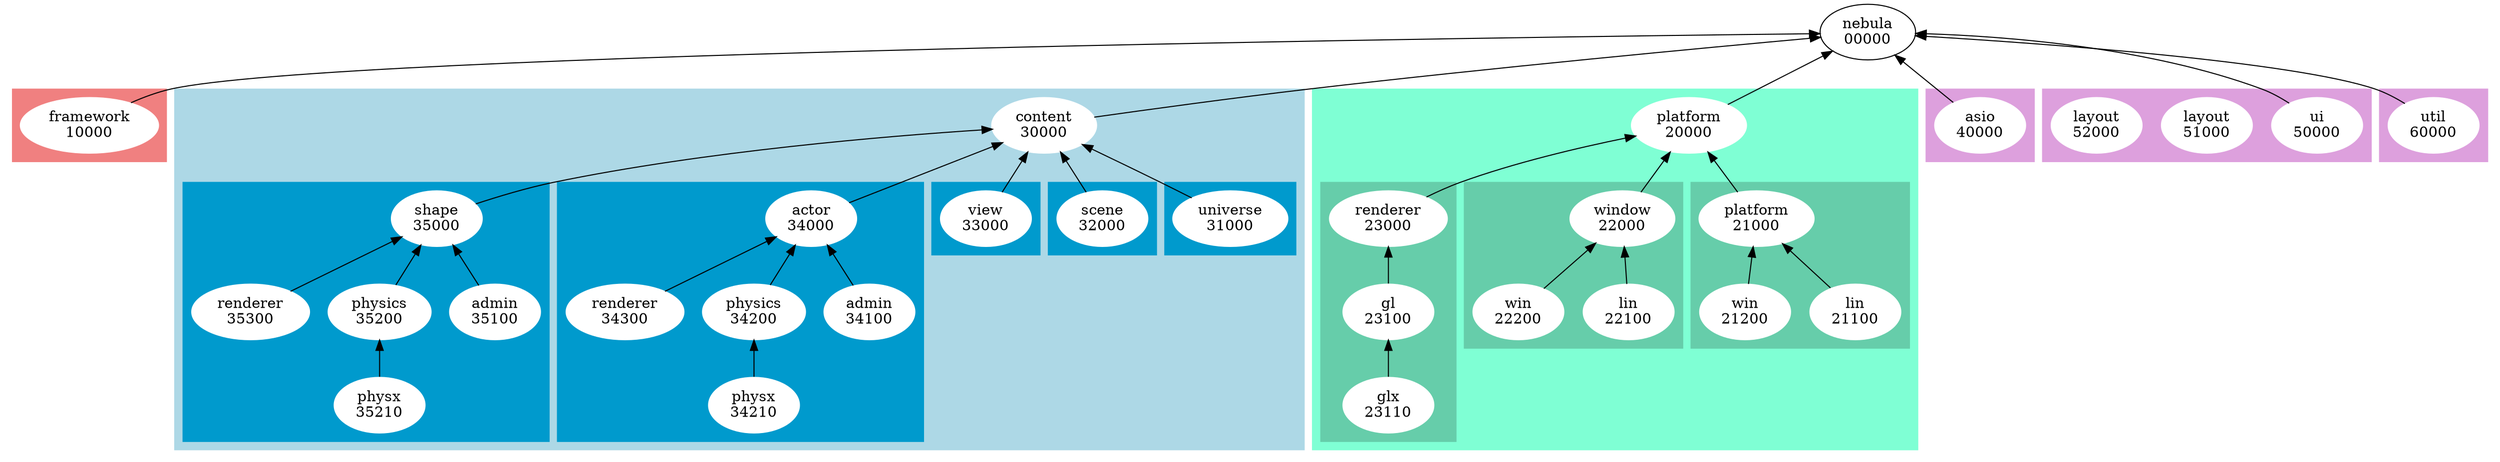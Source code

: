 digraph G
{
	rankdir="BT";
	
	nebula [label="nebula\n00000"];

	subgraph cluster__framework
	{
		node [style=filled]; 
		node [color=white];

		style = filled;
		color = lightcoral;
		
		framework [label="framework\n10000"]
	}
	
	framework->nebula;

	subgraph cluster__content
	{
		node [style=filled]; 
		node [color=white];
		
		style = filled;
		color = lightblue;
		
		content [label="content\n30000"];
		
		subgraph cluster__universe
		{
			style = filled;
			color = deepskyblue3;

			universe [label = "universe\n31000"];
		}
		subgraph cluster__scene
		{
			style = filled;
			color = deepskyblue3;

			scene [label = "scene\n32000"];
		}
		subgraph cluster__view
		{
			style = filled;
			color = deepskyblue3;
			
			view [label = "view\n33000"];
		}
		subgraph cluster__actor
		{
			style = filled;
			color = deepskyblue3;
			
			actor [label = "actor\n34000"];
			actor_admin [label = "admin\n34100"];
			actor_physics [label = "physics\n34200"];
			actor_physics_physx [label = "physx\n34210"];
			actor_renderer [label = "renderer\n34300"];
		}
		subgraph cluster__shape
		{
			style = filled;
			color = deepskyblue3;
			
			shpe [label = "shape\n35000"];
			shpe_admin [label = "admin\n35100"];
			shpe_physics [label = "physics\n35200"];
			shpe_physics_physx [label = "physx\n35210"];
			shpe_renderer [label = "renderer\n35300"];
		}
		
		universe -> content;
		scene -> content;
		view -> content;
		actor -> content;
		actor_admin -> actor;
		actor_physics -> actor;
		actor_physics_physx -> actor_physics;
		actor_renderer->actor;
		
		shpe->content;
		shpe_admin->shpe;
		shpe_physics->shpe;
		shpe_physics_physx->shpe_physics;
		shpe_renderer->shpe;
	}
	
	content -> nebula;

	subgraph cluster__platform
	{
		node [style=filled]; 
		node [color=white];
	
		platform [label="platform\n20000"];
		subgraph cluster_platform_platform
		{
			style = filled;
			color = aquamarine3;


			platform_platform [label="platform\n21000"];
			platform_platform_lin [label="lin\n21100"];
			platform_platform_win [label="win\n21200"];
		}
		subgraph cluster__platform_window
		{
			style = filled;
			color = aquamarine3;


			platform_window [label="window\n22000"];
			platform_window_lin [label="lin\n22100"];
			platform_window_win [label="win\n22200"];
		}
		subgraph cluster__platform_renderer
		{
			style = filled;
			color = aquamarine3;

			platform_renderer [label="renderer\n23000"];
			platform_renderer_gl [label="gl\n23100"];
			platform_renderer_gl_glx [label="glx\n23110"];
		}
		
		platform_platform -> platform;
		platform_platform_lin -> platform_platform;
		platform_platform_win -> platform_platform;
		
		platform_window -> platform;
		platform_window_lin -> platform_window;
		platform_window_win -> platform_window;
		
		platform_renderer -> platform;
		platform_renderer_gl -> platform_renderer;
		platform_renderer_gl_glx -> platform_renderer_gl;

		style = filled;
		color = aquamarine;
	}
	
	platform->nebula;
	
	subgraph cluster__asio
	{
		node [style=filled]; 
		node [color=white];
		
		asio [label = "asio\n40000"];

		style = filled;
		color = plum;
	}

	subgraph cluster__ui
	{
		node [style=filled]; 
		node [color=white];
		
		ui [label = "ui\n50000"];
		ui_layout [label="layout\n51000"];
		ui_object [label="layout\n52000"];
		
		style = filled;
		color = plum;
	}
	subgraph cluster__util
	{
		node [style=filled]; 
		node [color=white];
		
		util [label = "util\n60000"];

		style = filled;
		color = plum;
	}


	asio->nebula;
	ui -> nebula;
	util->nebula;
	
			

	
		
}
